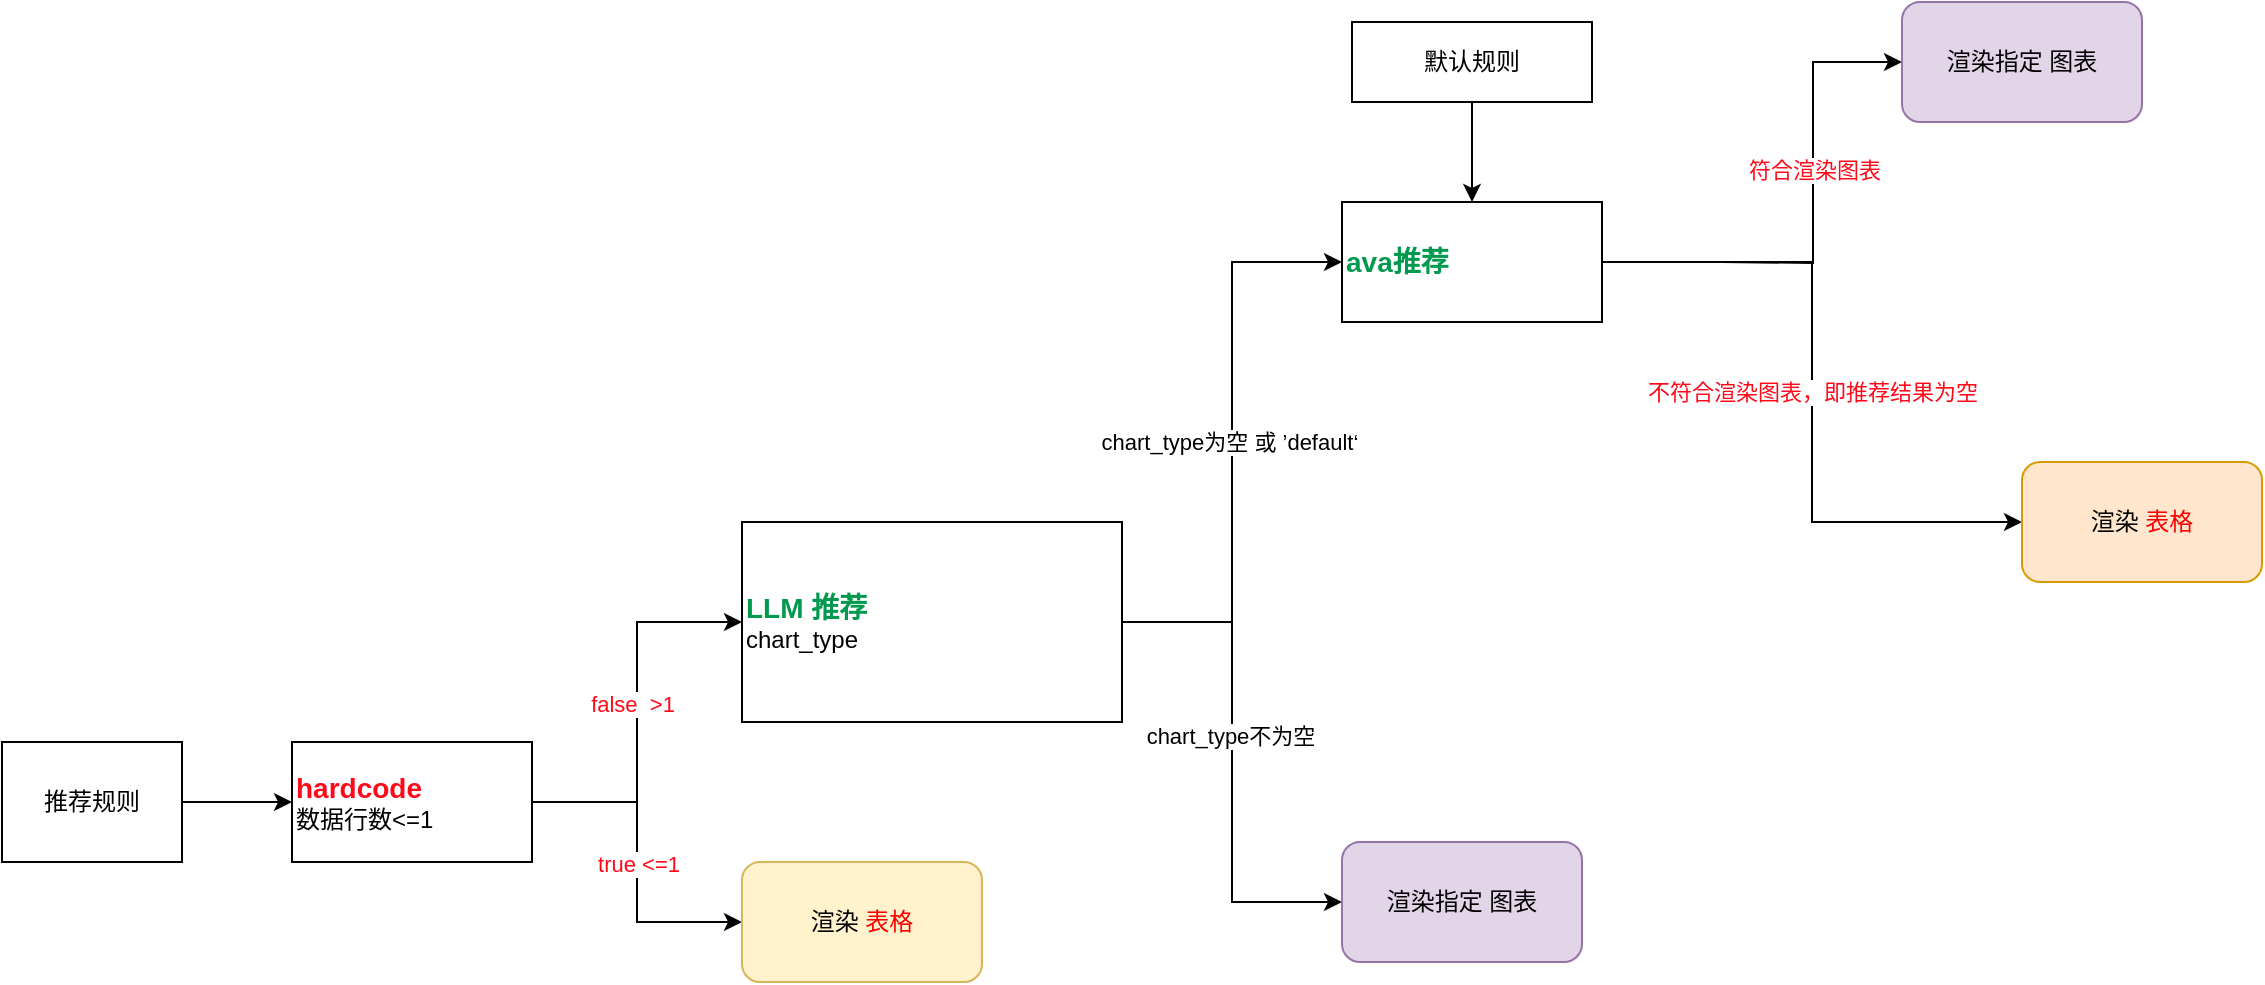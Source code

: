 <mxfile version="21.3.2" type="github">
  <diagram name="第 1 页" id="FTM7VQAW9KRKLpZuPncB">
    <mxGraphModel dx="1434" dy="739" grid="1" gridSize="10" guides="1" tooltips="1" connect="1" arrows="1" fold="1" page="1" pageScale="1" pageWidth="3300" pageHeight="4681" math="0" shadow="0">
      <root>
        <mxCell id="0" />
        <mxCell id="1" parent="0" />
        <mxCell id="-R3-h9pSDx8MIMNpghuR-59" style="edgeStyle=orthogonalEdgeStyle;rounded=0;orthogonalLoop=1;jettySize=auto;html=1;exitX=1;exitY=0.5;exitDx=0;exitDy=0;entryX=0;entryY=0.5;entryDx=0;entryDy=0;" edge="1" parent="1" source="-R3-h9pSDx8MIMNpghuR-32" target="-R3-h9pSDx8MIMNpghuR-58">
          <mxGeometry relative="1" as="geometry" />
        </mxCell>
        <mxCell id="-R3-h9pSDx8MIMNpghuR-32" value="推荐规则" style="rounded=0;whiteSpace=wrap;html=1;" vertex="1" parent="1">
          <mxGeometry x="30" y="1080" width="90" height="60" as="geometry" />
        </mxCell>
        <mxCell id="-R3-h9pSDx8MIMNpghuR-34" value="chart_type为空 或 ’default‘&amp;nbsp;" style="edgeStyle=orthogonalEdgeStyle;rounded=0;orthogonalLoop=1;jettySize=auto;html=1;exitX=1;exitY=0.5;exitDx=0;exitDy=0;entryX=0;entryY=0.5;entryDx=0;entryDy=0;" edge="1" parent="1" source="-R3-h9pSDx8MIMNpghuR-35" target="-R3-h9pSDx8MIMNpghuR-39">
          <mxGeometry relative="1" as="geometry" />
        </mxCell>
        <mxCell id="-R3-h9pSDx8MIMNpghuR-65" style="edgeStyle=orthogonalEdgeStyle;rounded=0;orthogonalLoop=1;jettySize=auto;html=1;exitX=1;exitY=0.5;exitDx=0;exitDy=0;entryX=0;entryY=0.5;entryDx=0;entryDy=0;" edge="1" parent="1" source="-R3-h9pSDx8MIMNpghuR-35" target="-R3-h9pSDx8MIMNpghuR-36">
          <mxGeometry relative="1" as="geometry" />
        </mxCell>
        <mxCell id="-R3-h9pSDx8MIMNpghuR-66" value="chart_type不为空" style="edgeLabel;html=1;align=center;verticalAlign=middle;resizable=0;points=[];" vertex="1" connectable="0" parent="-R3-h9pSDx8MIMNpghuR-65">
          <mxGeometry x="-0.104" y="-1" relative="1" as="geometry">
            <mxPoint as="offset" />
          </mxGeometry>
        </mxCell>
        <mxCell id="-R3-h9pSDx8MIMNpghuR-35" value="&lt;div style=&quot;&quot;&gt;&lt;span style=&quot;font-size: 14px;&quot;&gt;&lt;b style=&quot;&quot;&gt;&lt;font color=&quot;#00994d&quot;&gt;LLM 推荐&lt;/font&gt;&lt;/b&gt;&lt;/span&gt;&lt;/div&gt;&lt;div style=&quot;&quot;&gt;chart_type&lt;/div&gt;" style="rounded=0;whiteSpace=wrap;html=1;align=left;" vertex="1" parent="1">
          <mxGeometry x="400" y="970" width="190" height="100" as="geometry" />
        </mxCell>
        <mxCell id="-R3-h9pSDx8MIMNpghuR-36" value="渲染指定 图表" style="rounded=1;whiteSpace=wrap;html=1;fillColor=#e1d5e7;strokeColor=#9673a6;" vertex="1" parent="1">
          <mxGeometry x="700" y="1130" width="120" height="60" as="geometry" />
        </mxCell>
        <mxCell id="-R3-h9pSDx8MIMNpghuR-39" value="&lt;font color=&quot;#00994d&quot; style=&quot;font-size: 14px;&quot;&gt;&lt;b style=&quot;&quot;&gt;ava推荐&lt;/b&gt;&lt;/font&gt;" style="rounded=0;whiteSpace=wrap;html=1;align=left;" vertex="1" parent="1">
          <mxGeometry x="700" y="810" width="130" height="60" as="geometry" />
        </mxCell>
        <mxCell id="-R3-h9pSDx8MIMNpghuR-45" value="&lt;font color=&quot;#ff0818&quot;&gt;符合渲染图表&lt;/font&gt;" style="edgeStyle=orthogonalEdgeStyle;rounded=0;orthogonalLoop=1;jettySize=auto;html=1;exitX=1;exitY=0.5;exitDx=0;exitDy=0;entryX=0;entryY=0.5;entryDx=0;entryDy=0;" edge="1" parent="1" target="-R3-h9pSDx8MIMNpghuR-50">
          <mxGeometry x="-0.03" relative="1" as="geometry">
            <mxPoint as="offset" />
            <mxPoint x="890" y="840" as="sourcePoint" />
          </mxGeometry>
        </mxCell>
        <mxCell id="-R3-h9pSDx8MIMNpghuR-46" value="&lt;font color=&quot;#ff0818&quot;&gt;不符合渲染图表，即推荐结果为空&lt;/font&gt;" style="edgeStyle=orthogonalEdgeStyle;rounded=0;orthogonalLoop=1;jettySize=auto;html=1;exitX=1;exitY=0.5;exitDx=0;exitDy=0;entryX=0;entryY=0.5;entryDx=0;entryDy=0;" edge="1" parent="1" source="-R3-h9pSDx8MIMNpghuR-39" target="-R3-h9pSDx8MIMNpghuR-51">
          <mxGeometry relative="1" as="geometry">
            <mxPoint x="890" y="840" as="sourcePoint" />
          </mxGeometry>
        </mxCell>
        <mxCell id="-R3-h9pSDx8MIMNpghuR-50" value="渲染指定 图表" style="rounded=1;whiteSpace=wrap;html=1;fillColor=#e1d5e7;strokeColor=#9673a6;" vertex="1" parent="1">
          <mxGeometry x="980" y="710" width="120" height="60" as="geometry" />
        </mxCell>
        <mxCell id="-R3-h9pSDx8MIMNpghuR-51" value="渲染&amp;nbsp;&lt;font color=&quot;#ff0000&quot;&gt;表格&lt;/font&gt;" style="rounded=1;whiteSpace=wrap;html=1;fillColor=#ffe6cc;strokeColor=#d79b00;" vertex="1" parent="1">
          <mxGeometry x="1040" y="940" width="120" height="60" as="geometry" />
        </mxCell>
        <mxCell id="-R3-h9pSDx8MIMNpghuR-67" style="edgeStyle=orthogonalEdgeStyle;rounded=0;orthogonalLoop=1;jettySize=auto;html=1;exitX=0.5;exitY=1;exitDx=0;exitDy=0;entryX=0.5;entryY=0;entryDx=0;entryDy=0;" edge="1" parent="1" source="-R3-h9pSDx8MIMNpghuR-53" target="-R3-h9pSDx8MIMNpghuR-39">
          <mxGeometry relative="1" as="geometry" />
        </mxCell>
        <mxCell id="-R3-h9pSDx8MIMNpghuR-53" value="默认规则" style="rounded=0;whiteSpace=wrap;html=1;" vertex="1" parent="1">
          <mxGeometry x="705" y="720" width="120" height="40" as="geometry" />
        </mxCell>
        <mxCell id="-R3-h9pSDx8MIMNpghuR-61" value="&lt;font color=&quot;#ff0818&quot;&gt;true &amp;lt;=1&lt;/font&gt;" style="edgeStyle=orthogonalEdgeStyle;rounded=0;orthogonalLoop=1;jettySize=auto;html=1;exitX=1;exitY=0.5;exitDx=0;exitDy=0;entryX=0;entryY=0.5;entryDx=0;entryDy=0;" edge="1" parent="1" source="-R3-h9pSDx8MIMNpghuR-58" target="-R3-h9pSDx8MIMNpghuR-60">
          <mxGeometry x="0.006" relative="1" as="geometry">
            <mxPoint as="offset" />
          </mxGeometry>
        </mxCell>
        <mxCell id="-R3-h9pSDx8MIMNpghuR-62" style="edgeStyle=orthogonalEdgeStyle;rounded=0;orthogonalLoop=1;jettySize=auto;html=1;exitX=1;exitY=0.5;exitDx=0;exitDy=0;entryX=0;entryY=0.5;entryDx=0;entryDy=0;" edge="1" parent="1" source="-R3-h9pSDx8MIMNpghuR-58" target="-R3-h9pSDx8MIMNpghuR-35">
          <mxGeometry relative="1" as="geometry" />
        </mxCell>
        <mxCell id="-R3-h9pSDx8MIMNpghuR-64" value="&lt;font color=&quot;#ff0818&quot;&gt;false&amp;nbsp; &amp;gt;1&lt;/font&gt;" style="edgeLabel;html=1;align=center;verticalAlign=middle;resizable=0;points=[];" vertex="1" connectable="0" parent="-R3-h9pSDx8MIMNpghuR-62">
          <mxGeometry x="0.051" y="4" relative="1" as="geometry">
            <mxPoint x="1" y="1" as="offset" />
          </mxGeometry>
        </mxCell>
        <mxCell id="-R3-h9pSDx8MIMNpghuR-58" value="&lt;div style=&quot;&quot;&gt;&lt;b&gt;&lt;font color=&quot;#ff0818&quot; style=&quot;font-size: 14px;&quot;&gt;hardcode&lt;/font&gt;&lt;/b&gt;&lt;/div&gt;&lt;div style=&quot;&quot;&gt;&lt;div style=&quot;&quot;&gt;数据行数&amp;lt;=1&lt;/div&gt;&lt;/div&gt;" style="rounded=0;whiteSpace=wrap;html=1;align=left;" vertex="1" parent="1">
          <mxGeometry x="175" y="1080" width="120" height="60" as="geometry" />
        </mxCell>
        <mxCell id="-R3-h9pSDx8MIMNpghuR-60" value="渲染&amp;nbsp;&lt;font color=&quot;#ff0000&quot;&gt;表格&lt;/font&gt;" style="rounded=1;whiteSpace=wrap;html=1;fillColor=#fff2cc;strokeColor=#d6b656;" vertex="1" parent="1">
          <mxGeometry x="400" y="1140" width="120" height="60" as="geometry" />
        </mxCell>
      </root>
    </mxGraphModel>
  </diagram>
</mxfile>
